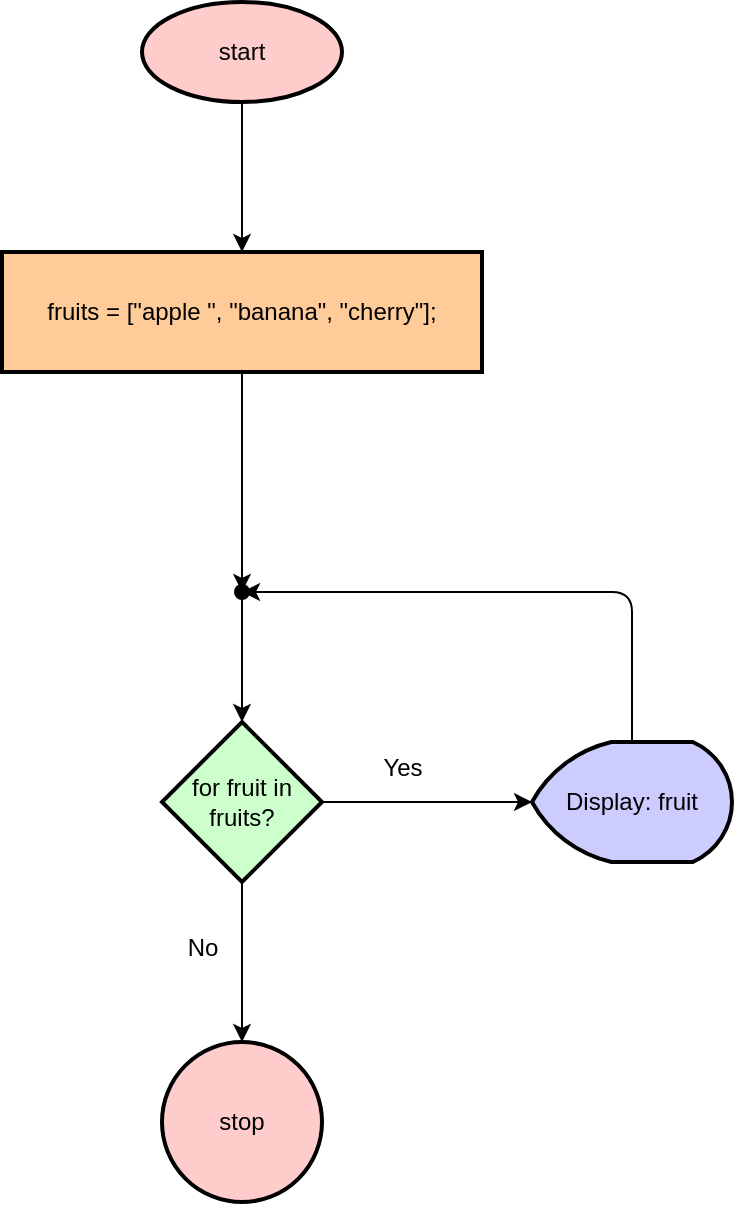 <mxfile>
    <diagram id="uF1hBZFXzlA77XEGlcxj" name="Page-1">
        <mxGraphModel dx="1395" dy="1068" grid="1" gridSize="10" guides="1" tooltips="1" connect="1" arrows="1" fold="1" page="1" pageScale="1" pageWidth="850" pageHeight="1100" math="0" shadow="0">
            <root>
                <mxCell id="0"/>
                <mxCell id="1" parent="0"/>
                <mxCell id="4" value="" style="edgeStyle=none;html=1;" edge="1" parent="1" source="2" target="3">
                    <mxGeometry relative="1" as="geometry"/>
                </mxCell>
                <mxCell id="2" value="start" style="strokeWidth=2;html=1;shape=mxgraph.flowchart.start_2;whiteSpace=wrap;fillColor=#FFCCCC;" vertex="1" parent="1">
                    <mxGeometry x="350" y="120" width="100" height="50" as="geometry"/>
                </mxCell>
                <mxCell id="6" value="" style="edgeStyle=none;html=1;" edge="1" parent="1" source="3" target="5">
                    <mxGeometry relative="1" as="geometry"/>
                </mxCell>
                <mxCell id="3" value="fruits = [&quot;apple &quot;, &quot;banana&quot;, &quot;cherry&quot;];" style="whiteSpace=wrap;html=1;strokeWidth=2;fillColor=#FFCC99;" vertex="1" parent="1">
                    <mxGeometry x="280" y="245" width="240" height="60" as="geometry"/>
                </mxCell>
                <mxCell id="8" value="" style="edgeStyle=none;html=1;" edge="1" parent="1" source="5" target="7">
                    <mxGeometry relative="1" as="geometry"/>
                </mxCell>
                <mxCell id="5" value="" style="shape=waypoint;sketch=0;size=6;pointerEvents=1;points=[];fillColor=default;resizable=0;rotatable=0;perimeter=centerPerimeter;snapToPoint=1;strokeWidth=2;" vertex="1" parent="1">
                    <mxGeometry x="390" y="405" width="20" height="20" as="geometry"/>
                </mxCell>
                <mxCell id="10" value="" style="edgeStyle=none;html=1;" edge="1" parent="1" source="7" target="9">
                    <mxGeometry relative="1" as="geometry"/>
                </mxCell>
                <mxCell id="12" value="" style="edgeStyle=none;html=1;" edge="1" parent="1" source="7" target="11">
                    <mxGeometry relative="1" as="geometry"/>
                </mxCell>
                <mxCell id="7" value="for fruit in fruits?" style="rhombus;whiteSpace=wrap;html=1;sketch=0;pointerEvents=1;resizable=0;strokeWidth=2;fillColor=#CCFFCC;" vertex="1" parent="1">
                    <mxGeometry x="360" y="480" width="80" height="80" as="geometry"/>
                </mxCell>
                <mxCell id="9" value="stop" style="ellipse;whiteSpace=wrap;html=1;sketch=0;pointerEvents=1;resizable=0;strokeWidth=2;fillColor=#FFCCCC;" vertex="1" parent="1">
                    <mxGeometry x="360" y="640" width="80" height="80" as="geometry"/>
                </mxCell>
                <mxCell id="11" value="Display: fruit" style="strokeWidth=2;html=1;shape=mxgraph.flowchart.display;whiteSpace=wrap;fillColor=#CCCCFF;" vertex="1" parent="1">
                    <mxGeometry x="545" y="490" width="100" height="60" as="geometry"/>
                </mxCell>
                <mxCell id="14" value="Yes" style="text;html=1;align=center;verticalAlign=middle;resizable=0;points=[];autosize=1;strokeColor=none;fillColor=none;" vertex="1" parent="1">
                    <mxGeometry x="460" y="488" width="40" height="30" as="geometry"/>
                </mxCell>
                <mxCell id="15" value="No" style="text;html=1;align=center;verticalAlign=middle;resizable=0;points=[];autosize=1;strokeColor=none;fillColor=none;" vertex="1" parent="1">
                    <mxGeometry x="360" y="578" width="40" height="30" as="geometry"/>
                </mxCell>
                <mxCell id="16" style="edgeStyle=none;html=1;entryX=0.8;entryY=0.417;entryDx=0;entryDy=0;entryPerimeter=0;" edge="1" parent="1" source="11" target="5">
                    <mxGeometry relative="1" as="geometry">
                        <Array as="points">
                            <mxPoint x="595" y="415"/>
                        </Array>
                    </mxGeometry>
                </mxCell>
            </root>
        </mxGraphModel>
    </diagram>
</mxfile>